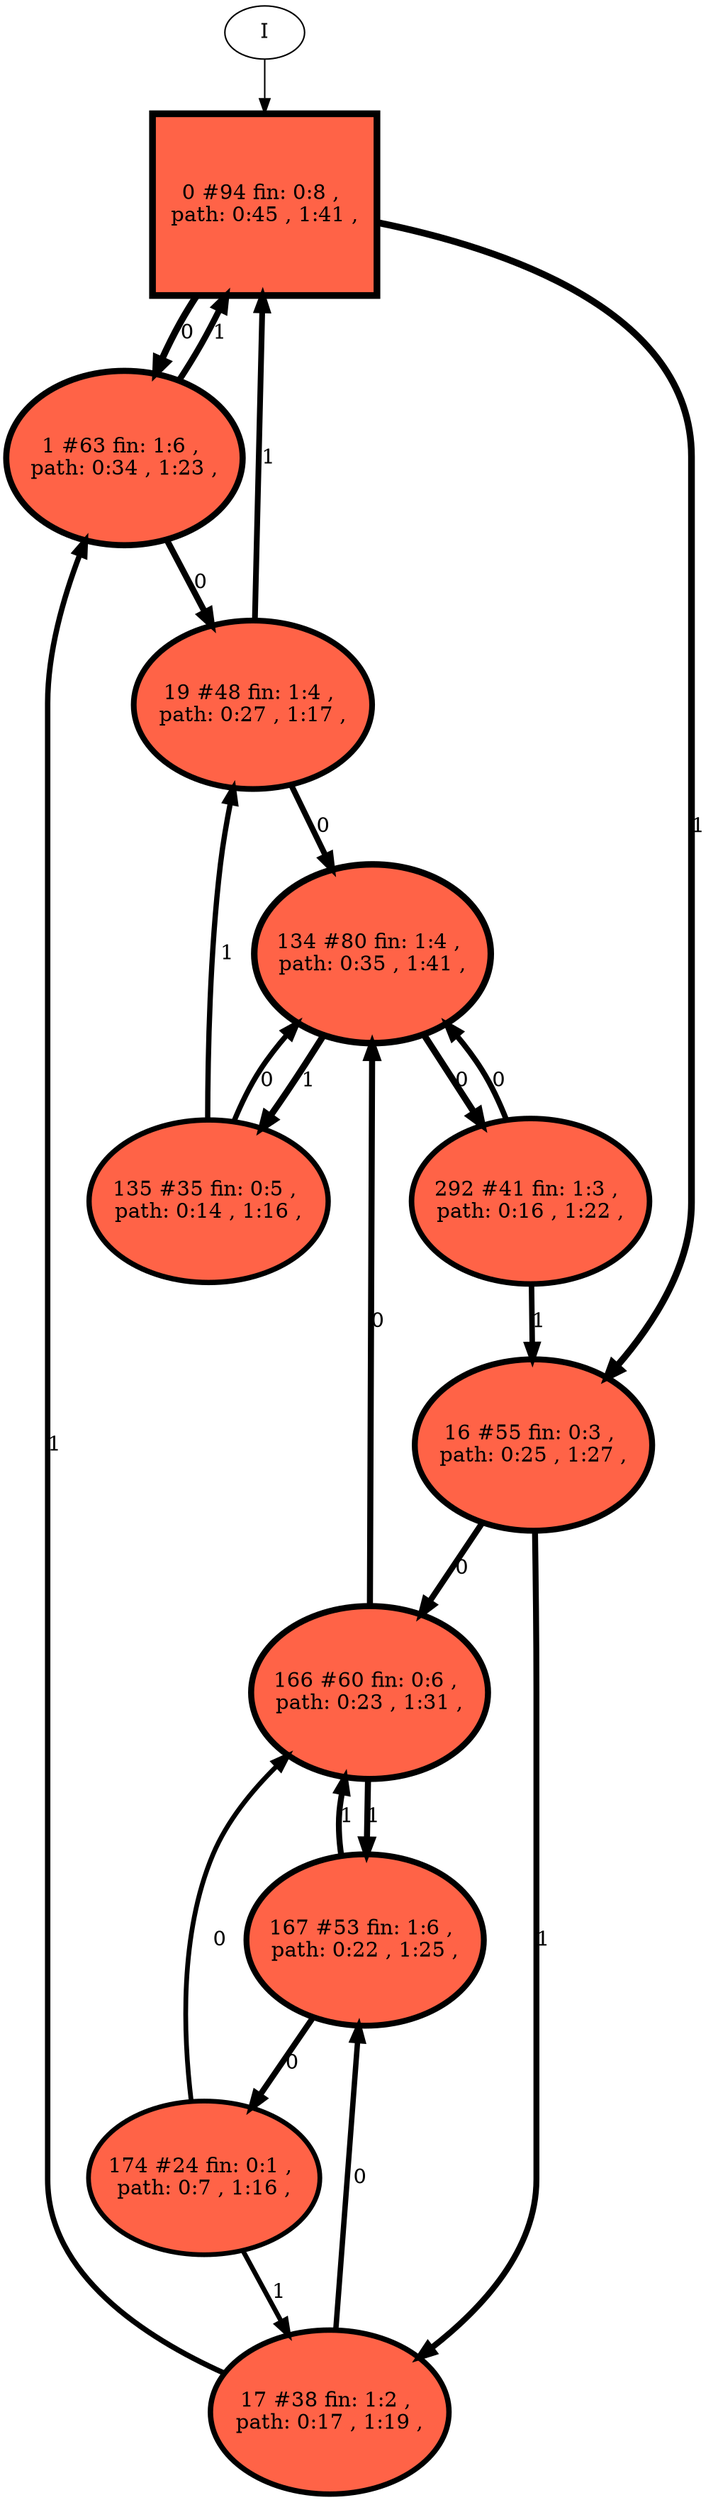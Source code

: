 // produced with flexfringe // 
digraph DFA {
	0 [label="root" shape=box];
		I -> 0;
	0 [ label="0 #94 fin: 0:8 , 
 path: 0:45 , 1:41 , " , style=filled, fillcolor="tomato", width=1.7145, height=1.7145, penwidth=4.55388];
		0 -> 1 [label="0 " , penwidth=4.55388 ];
		0 -> 16 [label="1 " , penwidth=4.55388 ];
	1 [ label="1 #63 fin: 1:6 , 
 path: 0:34 , 1:23 , " , style=filled, fillcolor="tomato", width=1.64072, height=1.64072, penwidth=4.15888];
		1 -> 19 [label="0 " , penwidth=4.15888 ];
		1 -> 0 [label="1 " , penwidth=4.15888 ];
	16 [ label="16 #55 fin: 0:3 , 
 path: 0:25 , 1:27 , " , style=filled, fillcolor="tomato", width=1.6145, height=1.6145, penwidth=4.02535];
		16 -> 166 [label="0 " , penwidth=4.02535 ];
		16 -> 17 [label="1 " , penwidth=4.02535 ];
	19 [ label="19 #48 fin: 1:4 , 
 path: 0:27 , 1:17 , " , style=filled, fillcolor="tomato", width=1.58756, height=1.58756, penwidth=3.89182];
		19 -> 134 [label="0 " , penwidth=3.89182 ];
		19 -> 0 [label="1 " , penwidth=3.89182 ];
	166 [ label="166 #60 fin: 0:6 , 
 path: 0:23 , 1:31 , " , style=filled, fillcolor="tomato", width=1.63137, height=1.63137, penwidth=4.11087];
		166 -> 134 [label="0 " , penwidth=4.11087 ];
		166 -> 167 [label="1 " , penwidth=4.11087 ];
	17 [ label="17 #38 fin: 1:2 , 
 path: 0:17 , 1:19 , " , style=filled, fillcolor="tomato", width=1.53978, height=1.53978, penwidth=3.66356];
		17 -> 167 [label="0 " , penwidth=3.66356 ];
		17 -> 1 [label="1 " , penwidth=3.66356 ];
	134 [ label="134 #80 fin: 1:4 , 
 path: 0:35 , 1:41 , " , style=filled, fillcolor="tomato", width=1.68537, height=1.68537, penwidth=4.39445];
		134 -> 292 [label="0 " , penwidth=4.39445 ];
		134 -> 135 [label="1 " , penwidth=4.39445 ];
	167 [ label="167 #53 fin: 1:6 , 
 path: 0:22 , 1:25 , " , style=filled, fillcolor="tomato", width=1.60723, height=1.60723, penwidth=3.98898];
		167 -> 174 [label="0 " , penwidth=3.98898 ];
		167 -> 166 [label="1 " , penwidth=3.98898 ];
	292 [ label="292 #41 fin: 1:3 , 
 path: 0:16 , 1:22 , " , style=filled, fillcolor="tomato", width=1.55555, height=1.55555, penwidth=3.73767];
		292 -> 134 [label="0 " , penwidth=3.73767 ];
		292 -> 16 [label="1 " , penwidth=3.73767 ];
	135 [ label="135 #35 fin: 0:5 , 
 path: 0:14 , 1:16 , " , style=filled, fillcolor="tomato", width=1.52247, height=1.52247, penwidth=3.58352];
		135 -> 134 [label="0 " , penwidth=3.58352 ];
		135 -> 19 [label="1 " , penwidth=3.58352 ];
	174 [ label="174 #24 fin: 0:1 , 
 path: 0:7 , 1:16 , " , style=filled, fillcolor="tomato", width=1.43957, height=1.43957, penwidth=3.21888];
		174 -> 166 [label="0 " , penwidth=3.21888 ];
		174 -> 17 [label="1 " , penwidth=3.21888 ];
}
